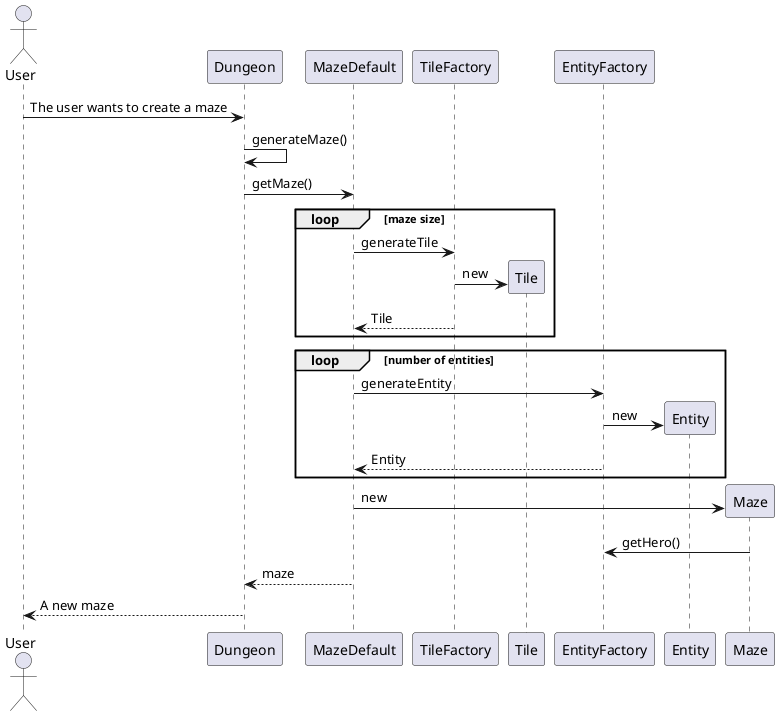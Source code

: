 @startuml
Actor User
User -> Dungeon : The user wants to create a maze
Dungeon -> Dungeon : generateMaze()
Dungeon -> MazeDefault : getMaze()
Loop maze size
    MazeDefault -> TileFactory : generateTile
    create Tile
    TileFactory -> Tile : new
    TileFactory --> MazeDefault : Tile
end
    Loop number of entities
    MazeDefault -> EntityFactory : generateEntity
    create Entity
    EntityFactory -> Entity : new
    EntityFactory --> MazeDefault : Entity
end
create Maze
MazeDefault -> Maze : new
Maze -> EntityFactory : getHero()
MazeDefault --> Dungeon : maze
Dungeon --> User : A new maze
@enduml